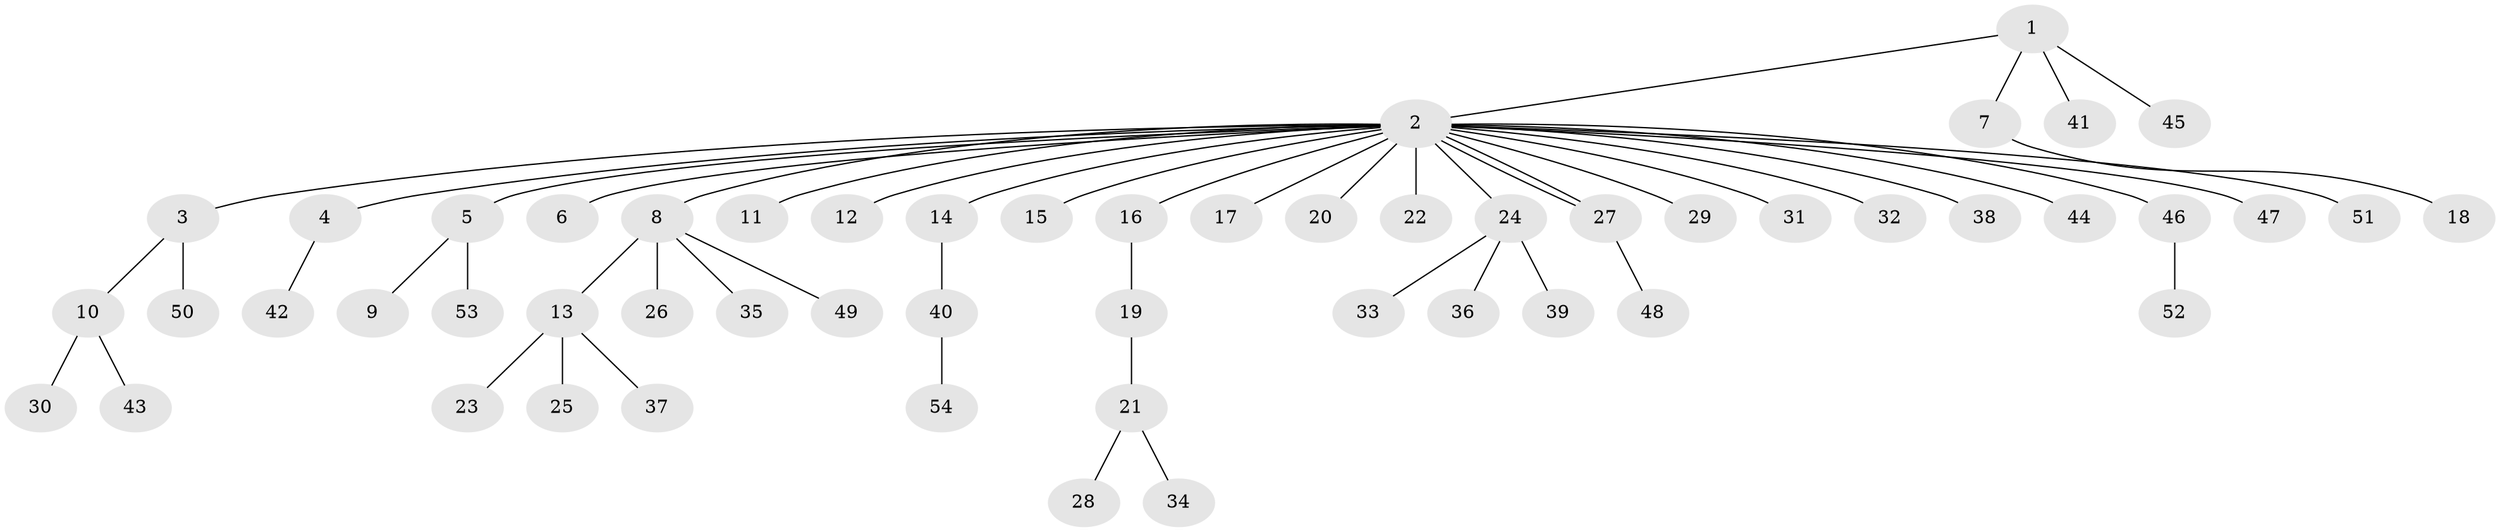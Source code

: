 // coarse degree distribution, {2: 0.15384615384615385, 1: 0.717948717948718, 23: 0.02564102564102564, 4: 0.02564102564102564, 3: 0.07692307692307693}
// Generated by graph-tools (version 1.1) at 2025/36/03/04/25 23:36:56]
// undirected, 54 vertices, 54 edges
graph export_dot {
  node [color=gray90,style=filled];
  1;
  2;
  3;
  4;
  5;
  6;
  7;
  8;
  9;
  10;
  11;
  12;
  13;
  14;
  15;
  16;
  17;
  18;
  19;
  20;
  21;
  22;
  23;
  24;
  25;
  26;
  27;
  28;
  29;
  30;
  31;
  32;
  33;
  34;
  35;
  36;
  37;
  38;
  39;
  40;
  41;
  42;
  43;
  44;
  45;
  46;
  47;
  48;
  49;
  50;
  51;
  52;
  53;
  54;
  1 -- 2;
  1 -- 7;
  1 -- 41;
  1 -- 45;
  2 -- 3;
  2 -- 4;
  2 -- 5;
  2 -- 6;
  2 -- 8;
  2 -- 11;
  2 -- 12;
  2 -- 14;
  2 -- 15;
  2 -- 16;
  2 -- 17;
  2 -- 20;
  2 -- 22;
  2 -- 24;
  2 -- 27;
  2 -- 27;
  2 -- 29;
  2 -- 31;
  2 -- 32;
  2 -- 38;
  2 -- 44;
  2 -- 46;
  2 -- 47;
  2 -- 51;
  3 -- 10;
  3 -- 50;
  4 -- 42;
  5 -- 9;
  5 -- 53;
  7 -- 18;
  8 -- 13;
  8 -- 26;
  8 -- 35;
  8 -- 49;
  10 -- 30;
  10 -- 43;
  13 -- 23;
  13 -- 25;
  13 -- 37;
  14 -- 40;
  16 -- 19;
  19 -- 21;
  21 -- 28;
  21 -- 34;
  24 -- 33;
  24 -- 36;
  24 -- 39;
  27 -- 48;
  40 -- 54;
  46 -- 52;
}
